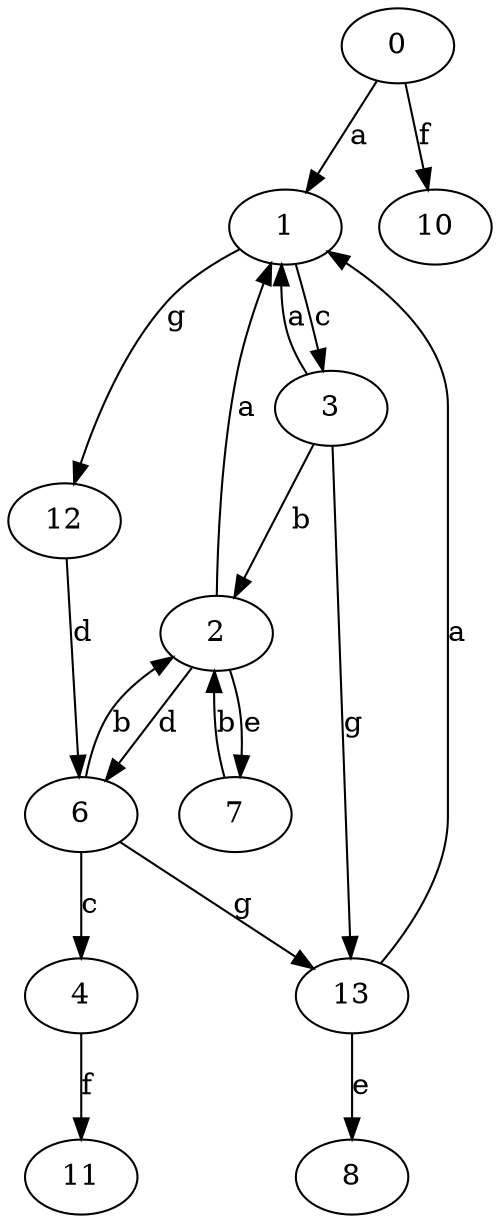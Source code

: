strict digraph  {
0;
1;
2;
3;
4;
6;
7;
8;
10;
11;
12;
13;
0 -> 1  [label=a];
0 -> 10  [label=f];
1 -> 3  [label=c];
1 -> 12  [label=g];
2 -> 1  [label=a];
2 -> 6  [label=d];
2 -> 7  [label=e];
3 -> 1  [label=a];
3 -> 2  [label=b];
3 -> 13  [label=g];
4 -> 11  [label=f];
6 -> 2  [label=b];
6 -> 4  [label=c];
6 -> 13  [label=g];
7 -> 2  [label=b];
12 -> 6  [label=d];
13 -> 1  [label=a];
13 -> 8  [label=e];
}
